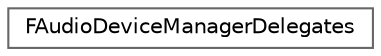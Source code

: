 digraph "Graphical Class Hierarchy"
{
 // INTERACTIVE_SVG=YES
 // LATEX_PDF_SIZE
  bgcolor="transparent";
  edge [fontname=Helvetica,fontsize=10,labelfontname=Helvetica,labelfontsize=10];
  node [fontname=Helvetica,fontsize=10,shape=box,height=0.2,width=0.4];
  rankdir="LR";
  Node0 [id="Node000000",label="FAudioDeviceManagerDelegates",height=0.2,width=0.4,color="grey40", fillcolor="white", style="filled",URL="$d1/da2/classFAudioDeviceManagerDelegates.html",tooltip=" "];
}
